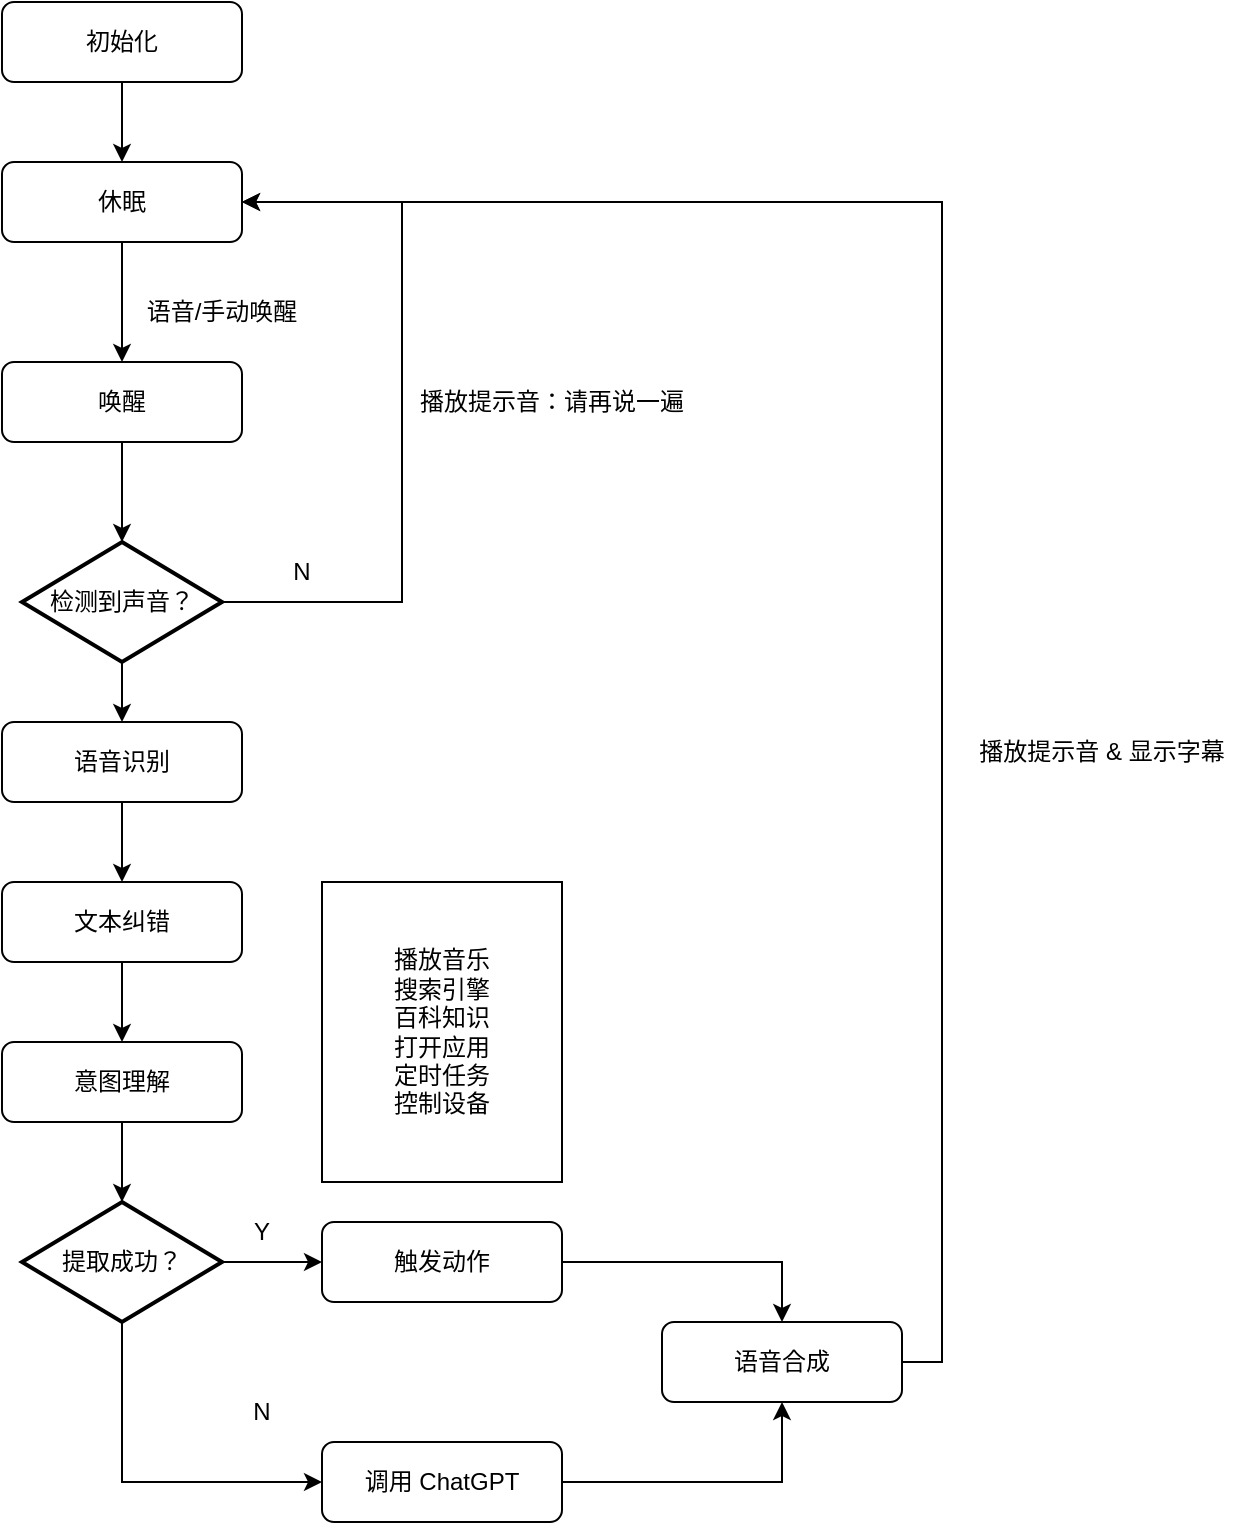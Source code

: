 <mxfile version="21.0.8" type="device"><diagram name="第 1 页" id="bpManmQtB7njqR6ya16G"><mxGraphModel dx="977" dy="462" grid="1" gridSize="10" guides="1" tooltips="1" connect="1" arrows="1" fold="1" page="1" pageScale="1" pageWidth="827" pageHeight="1169" math="0" shadow="0"><root><mxCell id="0"/><mxCell id="1" parent="0"/><mxCell id="GCeyaqrVX9oDsZMzle44-3" style="edgeStyle=orthogonalEdgeStyle;rounded=0;orthogonalLoop=1;jettySize=auto;html=1;exitX=0.5;exitY=1;exitDx=0;exitDy=0;entryX=0.5;entryY=0;entryDx=0;entryDy=0;" edge="1" parent="1" source="GCeyaqrVX9oDsZMzle44-1" target="GCeyaqrVX9oDsZMzle44-2"><mxGeometry relative="1" as="geometry"/></mxCell><mxCell id="GCeyaqrVX9oDsZMzle44-1" value="初始化" style="rounded=1;whiteSpace=wrap;html=1;" vertex="1" parent="1"><mxGeometry x="160" y="120" width="120" height="40" as="geometry"/></mxCell><mxCell id="GCeyaqrVX9oDsZMzle44-7" style="edgeStyle=orthogonalEdgeStyle;rounded=0;orthogonalLoop=1;jettySize=auto;html=1;exitX=0.5;exitY=1;exitDx=0;exitDy=0;entryX=0.5;entryY=0;entryDx=0;entryDy=0;" edge="1" parent="1" source="GCeyaqrVX9oDsZMzle44-2" target="GCeyaqrVX9oDsZMzle44-5"><mxGeometry relative="1" as="geometry"/></mxCell><mxCell id="GCeyaqrVX9oDsZMzle44-2" value="休眠" style="rounded=1;whiteSpace=wrap;html=1;" vertex="1" parent="1"><mxGeometry x="160" y="200" width="120" height="40" as="geometry"/></mxCell><mxCell id="GCeyaqrVX9oDsZMzle44-10" style="edgeStyle=orthogonalEdgeStyle;rounded=0;orthogonalLoop=1;jettySize=auto;html=1;exitX=1;exitY=0.5;exitDx=0;exitDy=0;exitPerimeter=0;entryX=1;entryY=0.5;entryDx=0;entryDy=0;" edge="1" parent="1" source="GCeyaqrVX9oDsZMzle44-4" target="GCeyaqrVX9oDsZMzle44-2"><mxGeometry relative="1" as="geometry"><Array as="points"><mxPoint x="360" y="420"/><mxPoint x="360" y="220"/></Array></mxGeometry></mxCell><mxCell id="GCeyaqrVX9oDsZMzle44-21" style="edgeStyle=orthogonalEdgeStyle;rounded=0;orthogonalLoop=1;jettySize=auto;html=1;exitX=0.5;exitY=1;exitDx=0;exitDy=0;exitPerimeter=0;entryX=0.5;entryY=0;entryDx=0;entryDy=0;" edge="1" parent="1" source="GCeyaqrVX9oDsZMzle44-4" target="GCeyaqrVX9oDsZMzle44-20"><mxGeometry relative="1" as="geometry"/></mxCell><mxCell id="GCeyaqrVX9oDsZMzle44-4" value="检测到声音？" style="strokeWidth=2;html=1;shape=mxgraph.flowchart.decision;whiteSpace=wrap;" vertex="1" parent="1"><mxGeometry x="170" y="390" width="100" height="60" as="geometry"/></mxCell><mxCell id="GCeyaqrVX9oDsZMzle44-9" style="edgeStyle=orthogonalEdgeStyle;rounded=0;orthogonalLoop=1;jettySize=auto;html=1;exitX=0.5;exitY=1;exitDx=0;exitDy=0;entryX=0.5;entryY=0;entryDx=0;entryDy=0;entryPerimeter=0;" edge="1" parent="1" source="GCeyaqrVX9oDsZMzle44-5" target="GCeyaqrVX9oDsZMzle44-4"><mxGeometry relative="1" as="geometry"/></mxCell><mxCell id="GCeyaqrVX9oDsZMzle44-5" value="唤醒" style="rounded=1;whiteSpace=wrap;html=1;" vertex="1" parent="1"><mxGeometry x="160" y="300" width="120" height="40" as="geometry"/></mxCell><mxCell id="GCeyaqrVX9oDsZMzle44-8" value="语音/手动唤醒" style="text;html=1;strokeColor=none;fillColor=none;align=center;verticalAlign=middle;whiteSpace=wrap;rounded=0;" vertex="1" parent="1"><mxGeometry x="210" y="260" width="120" height="30" as="geometry"/></mxCell><mxCell id="GCeyaqrVX9oDsZMzle44-11" value="播放提示音：请再说一遍" style="text;html=1;strokeColor=none;fillColor=none;align=center;verticalAlign=middle;whiteSpace=wrap;rounded=0;" vertex="1" parent="1"><mxGeometry x="350" y="305" width="170" height="30" as="geometry"/></mxCell><mxCell id="GCeyaqrVX9oDsZMzle44-12" value="N" style="text;html=1;strokeColor=none;fillColor=none;align=center;verticalAlign=middle;whiteSpace=wrap;rounded=0;" vertex="1" parent="1"><mxGeometry x="280" y="390" width="60" height="30" as="geometry"/></mxCell><mxCell id="GCeyaqrVX9oDsZMzle44-17" style="edgeStyle=orthogonalEdgeStyle;rounded=0;orthogonalLoop=1;jettySize=auto;html=1;exitX=0.5;exitY=1;exitDx=0;exitDy=0;entryX=0.5;entryY=0;entryDx=0;entryDy=0;" edge="1" parent="1" source="GCeyaqrVX9oDsZMzle44-14" target="GCeyaqrVX9oDsZMzle44-16"><mxGeometry relative="1" as="geometry"/></mxCell><mxCell id="GCeyaqrVX9oDsZMzle44-14" value="文本纠错" style="rounded=1;whiteSpace=wrap;html=1;" vertex="1" parent="1"><mxGeometry x="160" y="560" width="120" height="40" as="geometry"/></mxCell><mxCell id="GCeyaqrVX9oDsZMzle44-19" style="edgeStyle=orthogonalEdgeStyle;rounded=0;orthogonalLoop=1;jettySize=auto;html=1;exitX=0.5;exitY=1;exitDx=0;exitDy=0;entryX=0.5;entryY=0;entryDx=0;entryDy=0;entryPerimeter=0;" edge="1" parent="1" source="GCeyaqrVX9oDsZMzle44-16" target="GCeyaqrVX9oDsZMzle44-18"><mxGeometry relative="1" as="geometry"/></mxCell><mxCell id="GCeyaqrVX9oDsZMzle44-16" value="意图理解" style="rounded=1;whiteSpace=wrap;html=1;" vertex="1" parent="1"><mxGeometry x="160" y="640" width="120" height="40" as="geometry"/></mxCell><mxCell id="GCeyaqrVX9oDsZMzle44-25" style="edgeStyle=orthogonalEdgeStyle;rounded=0;orthogonalLoop=1;jettySize=auto;html=1;exitX=1;exitY=0.5;exitDx=0;exitDy=0;exitPerimeter=0;" edge="1" parent="1" source="GCeyaqrVX9oDsZMzle44-18" target="GCeyaqrVX9oDsZMzle44-24"><mxGeometry relative="1" as="geometry"/></mxCell><mxCell id="GCeyaqrVX9oDsZMzle44-28" style="edgeStyle=orthogonalEdgeStyle;rounded=0;orthogonalLoop=1;jettySize=auto;html=1;exitX=0.5;exitY=1;exitDx=0;exitDy=0;exitPerimeter=0;entryX=0;entryY=0.5;entryDx=0;entryDy=0;" edge="1" parent="1" source="GCeyaqrVX9oDsZMzle44-18" target="GCeyaqrVX9oDsZMzle44-27"><mxGeometry relative="1" as="geometry"/></mxCell><mxCell id="GCeyaqrVX9oDsZMzle44-18" value="提取成功？" style="strokeWidth=2;html=1;shape=mxgraph.flowchart.decision;whiteSpace=wrap;" vertex="1" parent="1"><mxGeometry x="170" y="720" width="100" height="60" as="geometry"/></mxCell><mxCell id="GCeyaqrVX9oDsZMzle44-22" style="edgeStyle=orthogonalEdgeStyle;rounded=0;orthogonalLoop=1;jettySize=auto;html=1;exitX=0.5;exitY=1;exitDx=0;exitDy=0;" edge="1" parent="1" source="GCeyaqrVX9oDsZMzle44-20" target="GCeyaqrVX9oDsZMzle44-14"><mxGeometry relative="1" as="geometry"/></mxCell><mxCell id="GCeyaqrVX9oDsZMzle44-20" value="语音识别" style="rounded=1;whiteSpace=wrap;html=1;" vertex="1" parent="1"><mxGeometry x="160" y="480" width="120" height="40" as="geometry"/></mxCell><mxCell id="GCeyaqrVX9oDsZMzle44-34" style="edgeStyle=orthogonalEdgeStyle;rounded=0;orthogonalLoop=1;jettySize=auto;html=1;exitX=1;exitY=0.5;exitDx=0;exitDy=0;entryX=0.5;entryY=0;entryDx=0;entryDy=0;" edge="1" parent="1" source="GCeyaqrVX9oDsZMzle44-24" target="GCeyaqrVX9oDsZMzle44-31"><mxGeometry relative="1" as="geometry"/></mxCell><mxCell id="GCeyaqrVX9oDsZMzle44-24" value="触发动作" style="rounded=1;whiteSpace=wrap;html=1;" vertex="1" parent="1"><mxGeometry x="320" y="730" width="120" height="40" as="geometry"/></mxCell><mxCell id="GCeyaqrVX9oDsZMzle44-26" value="Y" style="text;html=1;strokeColor=none;fillColor=none;align=center;verticalAlign=middle;whiteSpace=wrap;rounded=0;" vertex="1" parent="1"><mxGeometry x="260" y="720" width="60" height="30" as="geometry"/></mxCell><mxCell id="GCeyaqrVX9oDsZMzle44-32" style="edgeStyle=orthogonalEdgeStyle;rounded=0;orthogonalLoop=1;jettySize=auto;html=1;exitX=1;exitY=0.5;exitDx=0;exitDy=0;entryX=0.5;entryY=1;entryDx=0;entryDy=0;" edge="1" parent="1" source="GCeyaqrVX9oDsZMzle44-27" target="GCeyaqrVX9oDsZMzle44-31"><mxGeometry relative="1" as="geometry"/></mxCell><mxCell id="GCeyaqrVX9oDsZMzle44-27" value="调用 ChatGPT" style="rounded=1;whiteSpace=wrap;html=1;" vertex="1" parent="1"><mxGeometry x="320" y="840" width="120" height="40" as="geometry"/></mxCell><mxCell id="GCeyaqrVX9oDsZMzle44-29" value="N" style="text;html=1;strokeColor=none;fillColor=none;align=center;verticalAlign=middle;whiteSpace=wrap;rounded=0;" vertex="1" parent="1"><mxGeometry x="260" y="810" width="60" height="30" as="geometry"/></mxCell><mxCell id="GCeyaqrVX9oDsZMzle44-35" style="edgeStyle=orthogonalEdgeStyle;rounded=0;orthogonalLoop=1;jettySize=auto;html=1;exitX=1;exitY=0.5;exitDx=0;exitDy=0;entryX=1;entryY=0.5;entryDx=0;entryDy=0;" edge="1" parent="1" source="GCeyaqrVX9oDsZMzle44-31" target="GCeyaqrVX9oDsZMzle44-2"><mxGeometry relative="1" as="geometry"/></mxCell><mxCell id="GCeyaqrVX9oDsZMzle44-31" value="语音合成" style="rounded=1;whiteSpace=wrap;html=1;" vertex="1" parent="1"><mxGeometry x="490" y="780" width="120" height="40" as="geometry"/></mxCell><mxCell id="GCeyaqrVX9oDsZMzle44-36" value="播放提示音 &amp;amp; 显示字幕" style="text;html=1;strokeColor=none;fillColor=none;align=center;verticalAlign=middle;whiteSpace=wrap;rounded=0;" vertex="1" parent="1"><mxGeometry x="640" y="480" width="140" height="30" as="geometry"/></mxCell><mxCell id="GCeyaqrVX9oDsZMzle44-40" value="播放音乐&lt;br&gt;搜索引擎&lt;br&gt;百科知识&lt;br&gt;打开应用&lt;br&gt;定时任务&lt;br&gt;控制设备" style="rounded=0;whiteSpace=wrap;html=1;" vertex="1" parent="1"><mxGeometry x="320" y="560" width="120" height="150" as="geometry"/></mxCell></root></mxGraphModel></diagram></mxfile>